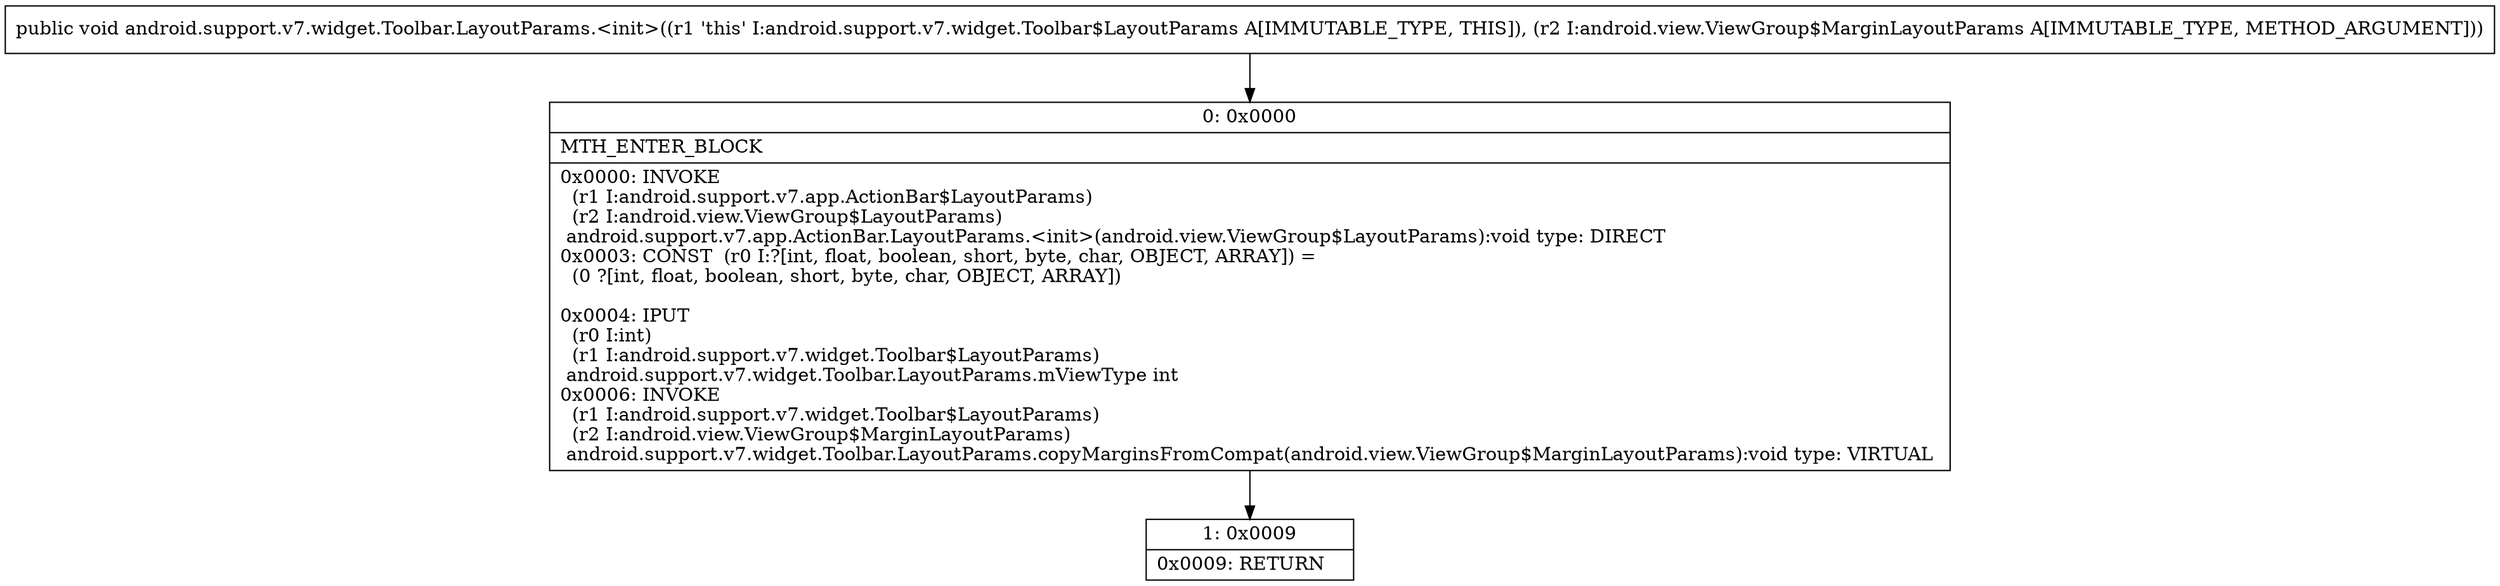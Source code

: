digraph "CFG forandroid.support.v7.widget.Toolbar.LayoutParams.\<init\>(Landroid\/view\/ViewGroup$MarginLayoutParams;)V" {
Node_0 [shape=record,label="{0\:\ 0x0000|MTH_ENTER_BLOCK\l|0x0000: INVOKE  \l  (r1 I:android.support.v7.app.ActionBar$LayoutParams)\l  (r2 I:android.view.ViewGroup$LayoutParams)\l android.support.v7.app.ActionBar.LayoutParams.\<init\>(android.view.ViewGroup$LayoutParams):void type: DIRECT \l0x0003: CONST  (r0 I:?[int, float, boolean, short, byte, char, OBJECT, ARRAY]) = \l  (0 ?[int, float, boolean, short, byte, char, OBJECT, ARRAY])\l \l0x0004: IPUT  \l  (r0 I:int)\l  (r1 I:android.support.v7.widget.Toolbar$LayoutParams)\l android.support.v7.widget.Toolbar.LayoutParams.mViewType int \l0x0006: INVOKE  \l  (r1 I:android.support.v7.widget.Toolbar$LayoutParams)\l  (r2 I:android.view.ViewGroup$MarginLayoutParams)\l android.support.v7.widget.Toolbar.LayoutParams.copyMarginsFromCompat(android.view.ViewGroup$MarginLayoutParams):void type: VIRTUAL \l}"];
Node_1 [shape=record,label="{1\:\ 0x0009|0x0009: RETURN   \l}"];
MethodNode[shape=record,label="{public void android.support.v7.widget.Toolbar.LayoutParams.\<init\>((r1 'this' I:android.support.v7.widget.Toolbar$LayoutParams A[IMMUTABLE_TYPE, THIS]), (r2 I:android.view.ViewGroup$MarginLayoutParams A[IMMUTABLE_TYPE, METHOD_ARGUMENT])) }"];
MethodNode -> Node_0;
Node_0 -> Node_1;
}

